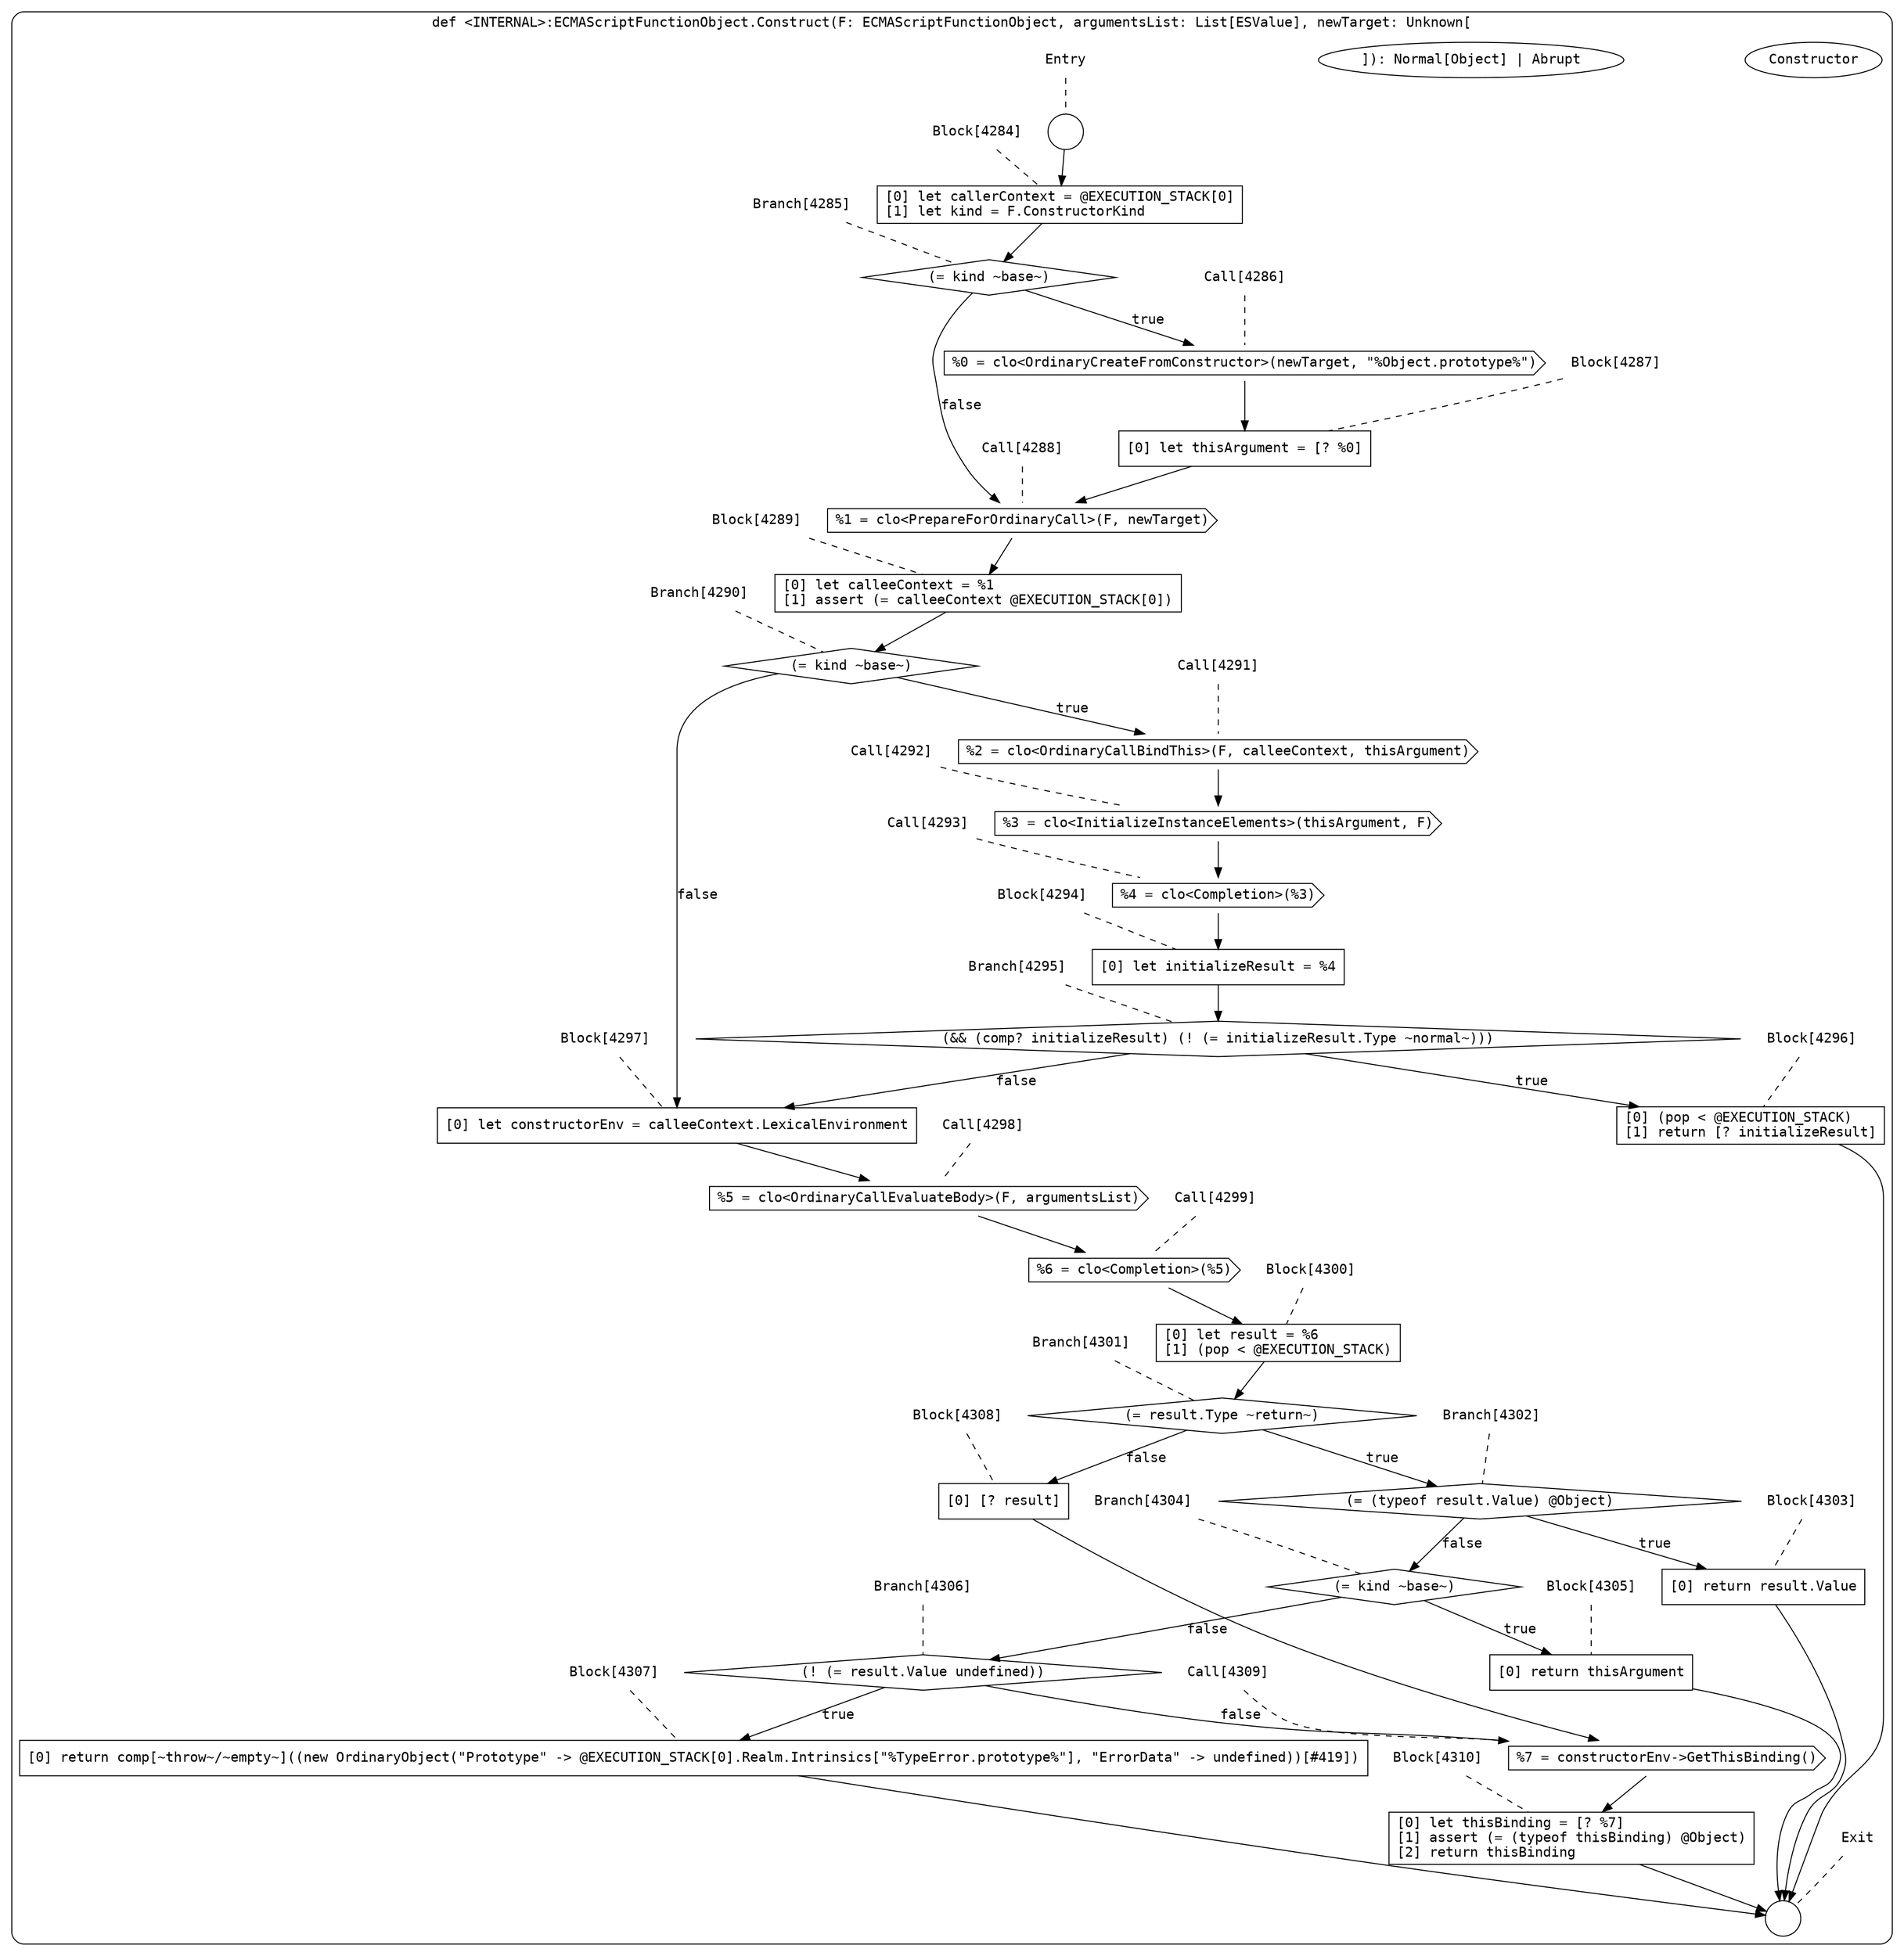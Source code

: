 digraph {
  graph [fontname = "Consolas"]
  node [fontname = "Consolas"]
  edge [fontname = "Consolas"]
  subgraph cluster1088 {
    label = "def <INTERNAL>:ECMAScriptFunctionObject.Construct(F: ECMAScriptFunctionObject, argumentsList: List[ESValue], newTarget: Unknown["Constructor"]): Normal[Object] | Abrupt"
    style = rounded
    cluster1088_entry_name [shape=none, label=<<font color="black">Entry</font>>]
    cluster1088_entry_name -> cluster1088_entry [arrowhead=none, color="black", style=dashed]
    cluster1088_entry [shape=circle label=" " color="black" fillcolor="white" style=filled]
    cluster1088_entry -> node4284 [color="black"]
    cluster1088_exit_name [shape=none, label=<<font color="black">Exit</font>>]
    cluster1088_exit_name -> cluster1088_exit [arrowhead=none, color="black", style=dashed]
    cluster1088_exit [shape=circle label=" " color="black" fillcolor="white" style=filled]
    node4284_name [shape=none, label=<<font color="black">Block[4284]</font>>]
    node4284_name -> node4284 [arrowhead=none, color="black", style=dashed]
    node4284 [shape=box, label=<<font color="black">[0] let callerContext = @EXECUTION_STACK[0]<BR ALIGN="LEFT"/>[1] let kind = F.ConstructorKind<BR ALIGN="LEFT"/></font>> color="black" fillcolor="white", style=filled]
    node4284 -> node4285 [color="black"]
    node4285_name [shape=none, label=<<font color="black">Branch[4285]</font>>]
    node4285_name -> node4285 [arrowhead=none, color="black", style=dashed]
    node4285 [shape=diamond, label=<<font color="black">(= kind ~base~)</font>> color="black" fillcolor="white", style=filled]
    node4285 -> node4286 [label=<<font color="black">true</font>> color="black"]
    node4285 -> node4288 [label=<<font color="black">false</font>> color="black"]
    node4286_name [shape=none, label=<<font color="black">Call[4286]</font>>]
    node4286_name -> node4286 [arrowhead=none, color="black", style=dashed]
    node4286 [shape=cds, label=<<font color="black">%0 = clo&lt;OrdinaryCreateFromConstructor&gt;(newTarget, &quot;%Object.prototype%&quot;)</font>> color="black" fillcolor="white", style=filled]
    node4286 -> node4287 [color="black"]
    node4288_name [shape=none, label=<<font color="black">Call[4288]</font>>]
    node4288_name -> node4288 [arrowhead=none, color="black", style=dashed]
    node4288 [shape=cds, label=<<font color="black">%1 = clo&lt;PrepareForOrdinaryCall&gt;(F, newTarget)</font>> color="black" fillcolor="white", style=filled]
    node4288 -> node4289 [color="black"]
    node4287_name [shape=none, label=<<font color="black">Block[4287]</font>>]
    node4287_name -> node4287 [arrowhead=none, color="black", style=dashed]
    node4287 [shape=box, label=<<font color="black">[0] let thisArgument = [? %0]<BR ALIGN="LEFT"/></font>> color="black" fillcolor="white", style=filled]
    node4287 -> node4288 [color="black"]
    node4289_name [shape=none, label=<<font color="black">Block[4289]</font>>]
    node4289_name -> node4289 [arrowhead=none, color="black", style=dashed]
    node4289 [shape=box, label=<<font color="black">[0] let calleeContext = %1<BR ALIGN="LEFT"/>[1] assert (= calleeContext @EXECUTION_STACK[0])<BR ALIGN="LEFT"/></font>> color="black" fillcolor="white", style=filled]
    node4289 -> node4290 [color="black"]
    node4290_name [shape=none, label=<<font color="black">Branch[4290]</font>>]
    node4290_name -> node4290 [arrowhead=none, color="black", style=dashed]
    node4290 [shape=diamond, label=<<font color="black">(= kind ~base~)</font>> color="black" fillcolor="white", style=filled]
    node4290 -> node4291 [label=<<font color="black">true</font>> color="black"]
    node4290 -> node4297 [label=<<font color="black">false</font>> color="black"]
    node4291_name [shape=none, label=<<font color="black">Call[4291]</font>>]
    node4291_name -> node4291 [arrowhead=none, color="black", style=dashed]
    node4291 [shape=cds, label=<<font color="black">%2 = clo&lt;OrdinaryCallBindThis&gt;(F, calleeContext, thisArgument)</font>> color="black" fillcolor="white", style=filled]
    node4291 -> node4292 [color="black"]
    node4297_name [shape=none, label=<<font color="black">Block[4297]</font>>]
    node4297_name -> node4297 [arrowhead=none, color="black", style=dashed]
    node4297 [shape=box, label=<<font color="black">[0] let constructorEnv = calleeContext.LexicalEnvironment<BR ALIGN="LEFT"/></font>> color="black" fillcolor="white", style=filled]
    node4297 -> node4298 [color="black"]
    node4292_name [shape=none, label=<<font color="black">Call[4292]</font>>]
    node4292_name -> node4292 [arrowhead=none, color="black", style=dashed]
    node4292 [shape=cds, label=<<font color="black">%3 = clo&lt;InitializeInstanceElements&gt;(thisArgument, F)</font>> color="black" fillcolor="white", style=filled]
    node4292 -> node4293 [color="black"]
    node4298_name [shape=none, label=<<font color="black">Call[4298]</font>>]
    node4298_name -> node4298 [arrowhead=none, color="black", style=dashed]
    node4298 [shape=cds, label=<<font color="black">%5 = clo&lt;OrdinaryCallEvaluateBody&gt;(F, argumentsList)</font>> color="black" fillcolor="white", style=filled]
    node4298 -> node4299 [color="black"]
    node4293_name [shape=none, label=<<font color="black">Call[4293]</font>>]
    node4293_name -> node4293 [arrowhead=none, color="black", style=dashed]
    node4293 [shape=cds, label=<<font color="black">%4 = clo&lt;Completion&gt;(%3)</font>> color="black" fillcolor="white", style=filled]
    node4293 -> node4294 [color="black"]
    node4299_name [shape=none, label=<<font color="black">Call[4299]</font>>]
    node4299_name -> node4299 [arrowhead=none, color="black", style=dashed]
    node4299 [shape=cds, label=<<font color="black">%6 = clo&lt;Completion&gt;(%5)</font>> color="black" fillcolor="white", style=filled]
    node4299 -> node4300 [color="black"]
    node4294_name [shape=none, label=<<font color="black">Block[4294]</font>>]
    node4294_name -> node4294 [arrowhead=none, color="black", style=dashed]
    node4294 [shape=box, label=<<font color="black">[0] let initializeResult = %4<BR ALIGN="LEFT"/></font>> color="black" fillcolor="white", style=filled]
    node4294 -> node4295 [color="black"]
    node4300_name [shape=none, label=<<font color="black">Block[4300]</font>>]
    node4300_name -> node4300 [arrowhead=none, color="black", style=dashed]
    node4300 [shape=box, label=<<font color="black">[0] let result = %6<BR ALIGN="LEFT"/>[1] (pop &lt; @EXECUTION_STACK)<BR ALIGN="LEFT"/></font>> color="black" fillcolor="white", style=filled]
    node4300 -> node4301 [color="black"]
    node4295_name [shape=none, label=<<font color="black">Branch[4295]</font>>]
    node4295_name -> node4295 [arrowhead=none, color="black", style=dashed]
    node4295 [shape=diamond, label=<<font color="black">(&amp;&amp; (comp? initializeResult) (! (= initializeResult.Type ~normal~)))</font>> color="black" fillcolor="white", style=filled]
    node4295 -> node4296 [label=<<font color="black">true</font>> color="black"]
    node4295 -> node4297 [label=<<font color="black">false</font>> color="black"]
    node4301_name [shape=none, label=<<font color="black">Branch[4301]</font>>]
    node4301_name -> node4301 [arrowhead=none, color="black", style=dashed]
    node4301 [shape=diamond, label=<<font color="black">(= result.Type ~return~)</font>> color="black" fillcolor="white", style=filled]
    node4301 -> node4302 [label=<<font color="black">true</font>> color="black"]
    node4301 -> node4308 [label=<<font color="black">false</font>> color="black"]
    node4296_name [shape=none, label=<<font color="black">Block[4296]</font>>]
    node4296_name -> node4296 [arrowhead=none, color="black", style=dashed]
    node4296 [shape=box, label=<<font color="black">[0] (pop &lt; @EXECUTION_STACK)<BR ALIGN="LEFT"/>[1] return [? initializeResult]<BR ALIGN="LEFT"/></font>> color="black" fillcolor="white", style=filled]
    node4296 -> cluster1088_exit [color="black"]
    node4302_name [shape=none, label=<<font color="black">Branch[4302]</font>>]
    node4302_name -> node4302 [arrowhead=none, color="black", style=dashed]
    node4302 [shape=diamond, label=<<font color="black">(= (typeof result.Value) @Object)</font>> color="black" fillcolor="white", style=filled]
    node4302 -> node4303 [label=<<font color="black">true</font>> color="black"]
    node4302 -> node4304 [label=<<font color="black">false</font>> color="black"]
    node4308_name [shape=none, label=<<font color="black">Block[4308]</font>>]
    node4308_name -> node4308 [arrowhead=none, color="black", style=dashed]
    node4308 [shape=box, label=<<font color="black">[0] [? result]<BR ALIGN="LEFT"/></font>> color="black" fillcolor="white", style=filled]
    node4308 -> node4309 [color="black"]
    node4303_name [shape=none, label=<<font color="black">Block[4303]</font>>]
    node4303_name -> node4303 [arrowhead=none, color="black", style=dashed]
    node4303 [shape=box, label=<<font color="black">[0] return result.Value<BR ALIGN="LEFT"/></font>> color="black" fillcolor="white", style=filled]
    node4303 -> cluster1088_exit [color="black"]
    node4304_name [shape=none, label=<<font color="black">Branch[4304]</font>>]
    node4304_name -> node4304 [arrowhead=none, color="black", style=dashed]
    node4304 [shape=diamond, label=<<font color="black">(= kind ~base~)</font>> color="black" fillcolor="white", style=filled]
    node4304 -> node4305 [label=<<font color="black">true</font>> color="black"]
    node4304 -> node4306 [label=<<font color="black">false</font>> color="black"]
    node4309_name [shape=none, label=<<font color="black">Call[4309]</font>>]
    node4309_name -> node4309 [arrowhead=none, color="black", style=dashed]
    node4309 [shape=cds, label=<<font color="black">%7 = constructorEnv-&gt;GetThisBinding()</font>> color="black" fillcolor="white", style=filled]
    node4309 -> node4310 [color="black"]
    node4305_name [shape=none, label=<<font color="black">Block[4305]</font>>]
    node4305_name -> node4305 [arrowhead=none, color="black", style=dashed]
    node4305 [shape=box, label=<<font color="black">[0] return thisArgument<BR ALIGN="LEFT"/></font>> color="black" fillcolor="white", style=filled]
    node4305 -> cluster1088_exit [color="black"]
    node4306_name [shape=none, label=<<font color="black">Branch[4306]</font>>]
    node4306_name -> node4306 [arrowhead=none, color="black", style=dashed]
    node4306 [shape=diamond, label=<<font color="black">(! (= result.Value undefined))</font>> color="black" fillcolor="white", style=filled]
    node4306 -> node4307 [label=<<font color="black">true</font>> color="black"]
    node4306 -> node4309 [label=<<font color="black">false</font>> color="black"]
    node4310_name [shape=none, label=<<font color="black">Block[4310]</font>>]
    node4310_name -> node4310 [arrowhead=none, color="black", style=dashed]
    node4310 [shape=box, label=<<font color="black">[0] let thisBinding = [? %7]<BR ALIGN="LEFT"/>[1] assert (= (typeof thisBinding) @Object)<BR ALIGN="LEFT"/>[2] return thisBinding<BR ALIGN="LEFT"/></font>> color="black" fillcolor="white", style=filled]
    node4310 -> cluster1088_exit [color="black"]
    node4307_name [shape=none, label=<<font color="black">Block[4307]</font>>]
    node4307_name -> node4307 [arrowhead=none, color="black", style=dashed]
    node4307 [shape=box, label=<<font color="black">[0] return comp[~throw~/~empty~]((new OrdinaryObject(&quot;Prototype&quot; -&gt; @EXECUTION_STACK[0].Realm.Intrinsics[&quot;%TypeError.prototype%&quot;], &quot;ErrorData&quot; -&gt; undefined))[#419])<BR ALIGN="LEFT"/></font>> color="black" fillcolor="white", style=filled]
    node4307 -> cluster1088_exit [color="black"]
  }
}